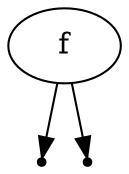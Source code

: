 digraph {
graph [ordering="out"];
Node0 [label="f"];
Null0 [shape=point];
Node0 -> Null0;
Null1 [shape=point];
Node0 -> Null1;
}